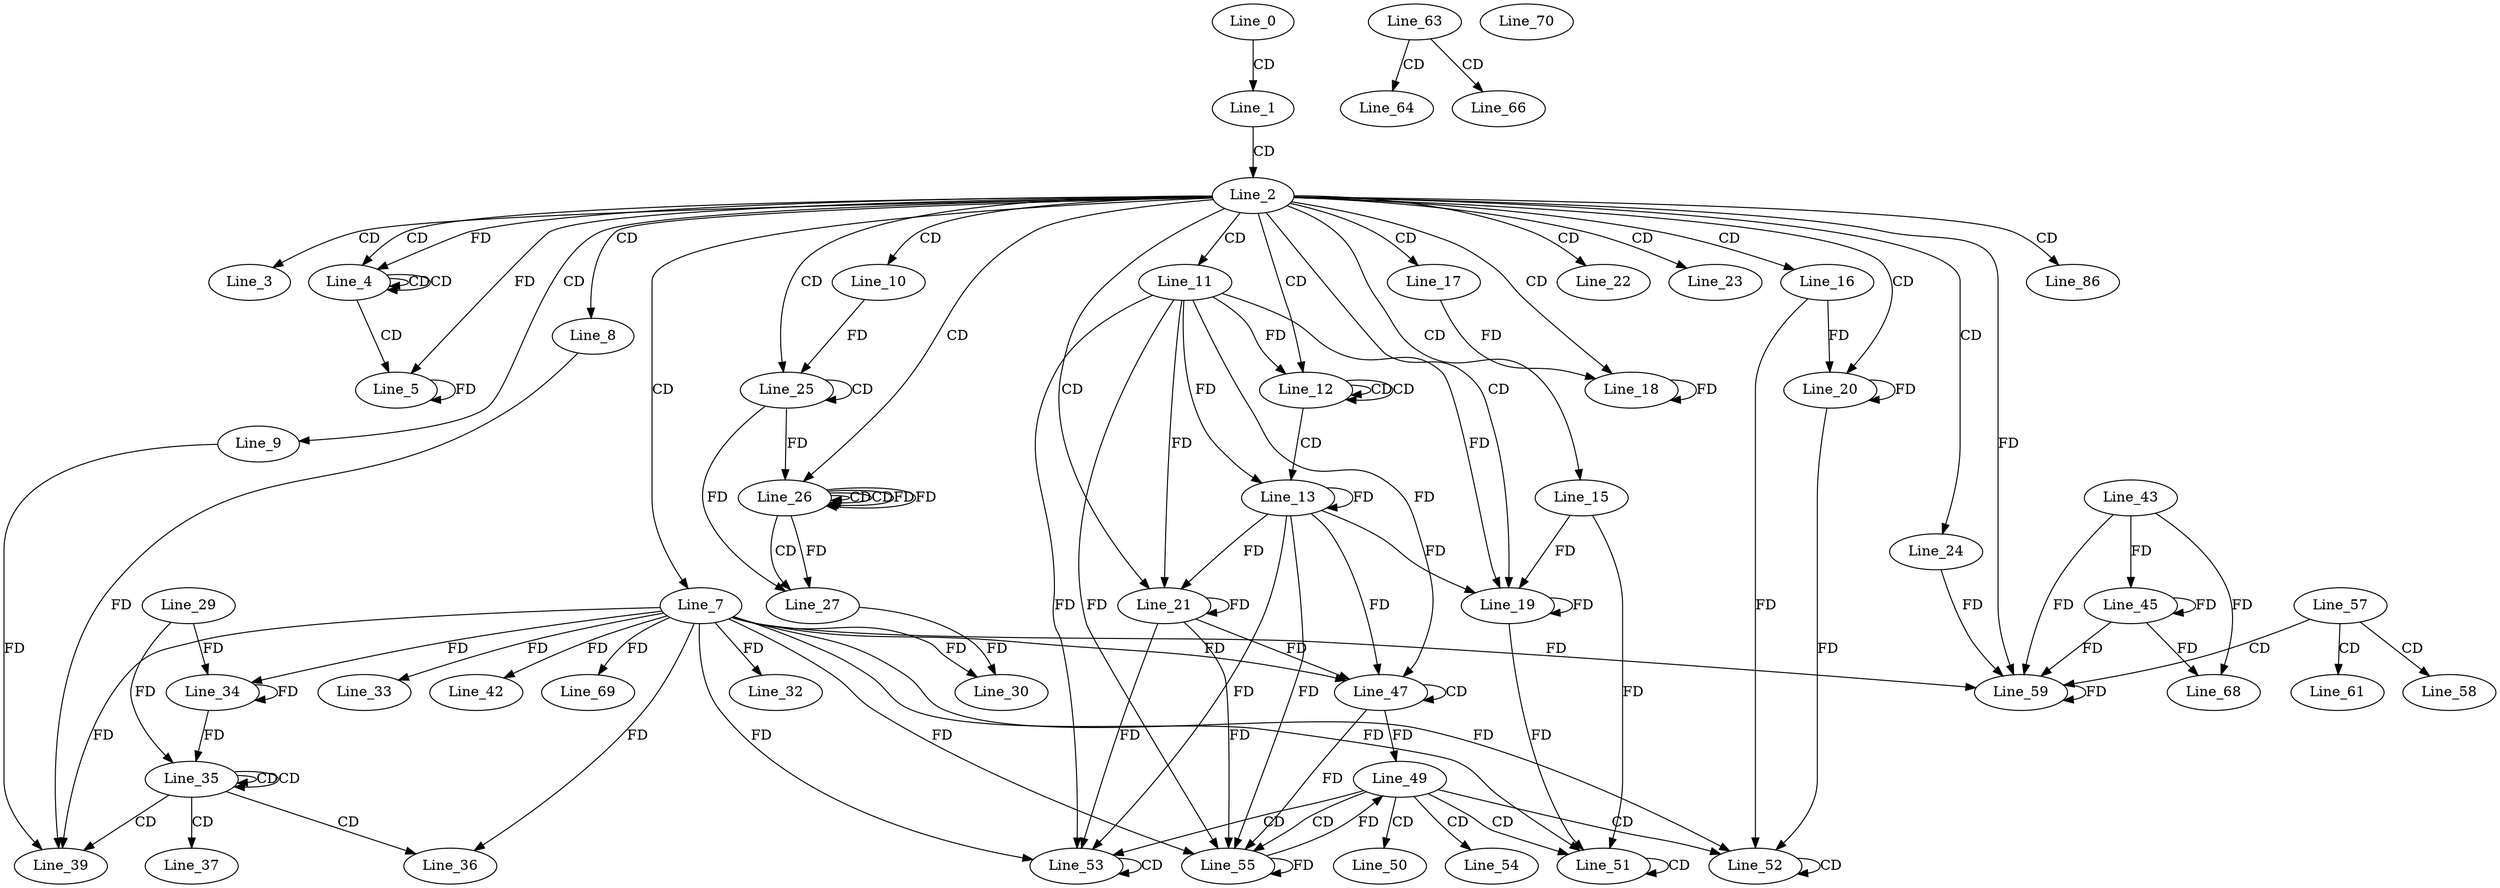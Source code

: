 digraph G {
  Line_0;
  Line_1;
  Line_2;
  Line_3;
  Line_3;
  Line_4;
  Line_4;
  Line_4;
  Line_5;
  Line_7;
  Line_8;
  Line_9;
  Line_10;
  Line_11;
  Line_12;
  Line_12;
  Line_12;
  Line_13;
  Line_15;
  Line_16;
  Line_17;
  Line_18;
  Line_19;
  Line_20;
  Line_21;
  Line_22;
  Line_23;
  Line_24;
  Line_25;
  Line_25;
  Line_26;
  Line_26;
  Line_26;
  Line_26;
  Line_27;
  Line_27;
  Line_30;
  Line_32;
  Line_33;
  Line_29;
  Line_34;
  Line_34;
  Line_35;
  Line_35;
  Line_35;
  Line_36;
  Line_37;
  Line_39;
  Line_42;
  Line_43;
  Line_45;
  Line_47;
  Line_47;
  Line_49;
  Line_50;
  Line_51;
  Line_51;
  Line_52;
  Line_52;
  Line_53;
  Line_53;
  Line_54;
  Line_55;
  Line_55;
  Line_57;
  Line_58;
  Line_59;
  Line_59;
  Line_61;
  Line_63;
  Line_64;
  Line_66;
  Line_68;
  Line_69;
  Line_70;
  Line_86;
  Line_0 -> Line_1 [ label="CD" ];
  Line_1 -> Line_2 [ label="CD" ];
  Line_2 -> Line_3 [ label="CD" ];
  Line_2 -> Line_4 [ label="CD" ];
  Line_4 -> Line_4 [ label="CD" ];
  Line_4 -> Line_4 [ label="CD" ];
  Line_2 -> Line_4 [ label="FD" ];
  Line_4 -> Line_5 [ label="CD" ];
  Line_2 -> Line_5 [ label="FD" ];
  Line_5 -> Line_5 [ label="FD" ];
  Line_2 -> Line_7 [ label="CD" ];
  Line_2 -> Line_8 [ label="CD" ];
  Line_2 -> Line_9 [ label="CD" ];
  Line_2 -> Line_10 [ label="CD" ];
  Line_2 -> Line_11 [ label="CD" ];
  Line_2 -> Line_12 [ label="CD" ];
  Line_12 -> Line_12 [ label="CD" ];
  Line_12 -> Line_12 [ label="CD" ];
  Line_11 -> Line_12 [ label="FD" ];
  Line_12 -> Line_13 [ label="CD" ];
  Line_11 -> Line_13 [ label="FD" ];
  Line_13 -> Line_13 [ label="FD" ];
  Line_2 -> Line_15 [ label="CD" ];
  Line_2 -> Line_16 [ label="CD" ];
  Line_2 -> Line_17 [ label="CD" ];
  Line_2 -> Line_18 [ label="CD" ];
  Line_17 -> Line_18 [ label="FD" ];
  Line_18 -> Line_18 [ label="FD" ];
  Line_2 -> Line_19 [ label="CD" ];
  Line_15 -> Line_19 [ label="FD" ];
  Line_19 -> Line_19 [ label="FD" ];
  Line_11 -> Line_19 [ label="FD" ];
  Line_13 -> Line_19 [ label="FD" ];
  Line_2 -> Line_20 [ label="CD" ];
  Line_16 -> Line_20 [ label="FD" ];
  Line_20 -> Line_20 [ label="FD" ];
  Line_2 -> Line_21 [ label="CD" ];
  Line_11 -> Line_21 [ label="FD" ];
  Line_13 -> Line_21 [ label="FD" ];
  Line_21 -> Line_21 [ label="FD" ];
  Line_2 -> Line_22 [ label="CD" ];
  Line_2 -> Line_23 [ label="CD" ];
  Line_2 -> Line_24 [ label="CD" ];
  Line_2 -> Line_25 [ label="CD" ];
  Line_25 -> Line_25 [ label="CD" ];
  Line_10 -> Line_25 [ label="FD" ];
  Line_2 -> Line_26 [ label="CD" ];
  Line_26 -> Line_26 [ label="CD" ];
  Line_26 -> Line_26 [ label="CD" ];
  Line_25 -> Line_26 [ label="FD" ];
  Line_26 -> Line_26 [ label="FD" ];
  Line_26 -> Line_27 [ label="CD" ];
  Line_25 -> Line_27 [ label="FD" ];
  Line_26 -> Line_27 [ label="FD" ];
  Line_7 -> Line_30 [ label="FD" ];
  Line_27 -> Line_30 [ label="FD" ];
  Line_7 -> Line_32 [ label="FD" ];
  Line_7 -> Line_33 [ label="FD" ];
  Line_29 -> Line_34 [ label="FD" ];
  Line_34 -> Line_34 [ label="FD" ];
  Line_7 -> Line_34 [ label="FD" ];
  Line_35 -> Line_35 [ label="CD" ];
  Line_35 -> Line_35 [ label="CD" ];
  Line_29 -> Line_35 [ label="FD" ];
  Line_34 -> Line_35 [ label="FD" ];
  Line_35 -> Line_36 [ label="CD" ];
  Line_7 -> Line_36 [ label="FD" ];
  Line_35 -> Line_37 [ label="CD" ];
  Line_35 -> Line_39 [ label="CD" ];
  Line_7 -> Line_39 [ label="FD" ];
  Line_8 -> Line_39 [ label="FD" ];
  Line_9 -> Line_39 [ label="FD" ];
  Line_7 -> Line_42 [ label="FD" ];
  Line_43 -> Line_45 [ label="FD" ];
  Line_45 -> Line_45 [ label="FD" ];
  Line_47 -> Line_47 [ label="CD" ];
  Line_7 -> Line_47 [ label="FD" ];
  Line_11 -> Line_47 [ label="FD" ];
  Line_13 -> Line_47 [ label="FD" ];
  Line_21 -> Line_47 [ label="FD" ];
  Line_47 -> Line_49 [ label="FD" ];
  Line_49 -> Line_50 [ label="CD" ];
  Line_49 -> Line_51 [ label="CD" ];
  Line_51 -> Line_51 [ label="CD" ];
  Line_7 -> Line_51 [ label="FD" ];
  Line_15 -> Line_51 [ label="FD" ];
  Line_19 -> Line_51 [ label="FD" ];
  Line_49 -> Line_52 [ label="CD" ];
  Line_52 -> Line_52 [ label="CD" ];
  Line_7 -> Line_52 [ label="FD" ];
  Line_16 -> Line_52 [ label="FD" ];
  Line_20 -> Line_52 [ label="FD" ];
  Line_49 -> Line_53 [ label="CD" ];
  Line_53 -> Line_53 [ label="CD" ];
  Line_7 -> Line_53 [ label="FD" ];
  Line_11 -> Line_53 [ label="FD" ];
  Line_13 -> Line_53 [ label="FD" ];
  Line_21 -> Line_53 [ label="FD" ];
  Line_49 -> Line_54 [ label="CD" ];
  Line_49 -> Line_55 [ label="CD" ];
  Line_47 -> Line_55 [ label="FD" ];
  Line_55 -> Line_55 [ label="FD" ];
  Line_7 -> Line_55 [ label="FD" ];
  Line_11 -> Line_55 [ label="FD" ];
  Line_13 -> Line_55 [ label="FD" ];
  Line_21 -> Line_55 [ label="FD" ];
  Line_57 -> Line_58 [ label="CD" ];
  Line_57 -> Line_59 [ label="CD" ];
  Line_59 -> Line_59 [ label="FD" ];
  Line_24 -> Line_59 [ label="FD" ];
  Line_7 -> Line_59 [ label="FD" ];
  Line_2 -> Line_59 [ label="FD" ];
  Line_43 -> Line_59 [ label="FD" ];
  Line_45 -> Line_59 [ label="FD" ];
  Line_57 -> Line_61 [ label="CD" ];
  Line_63 -> Line_64 [ label="CD" ];
  Line_63 -> Line_66 [ label="CD" ];
  Line_43 -> Line_68 [ label="FD" ];
  Line_45 -> Line_68 [ label="FD" ];
  Line_7 -> Line_69 [ label="FD" ];
  Line_2 -> Line_86 [ label="CD" ];
  Line_26 -> Line_26 [ label="FD" ];
  Line_55 -> Line_49 [ label="FD" ];
}
